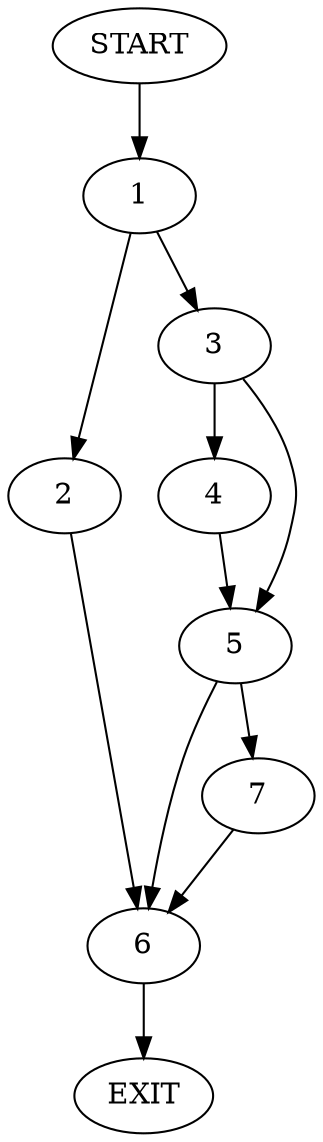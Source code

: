 digraph {
0 [label="START"]
8 [label="EXIT"]
0 -> 1
1 -> 2
1 -> 3
3 -> 4
3 -> 5
2 -> 6
6 -> 8
4 -> 5
5 -> 7
5 -> 6
7 -> 6
}
